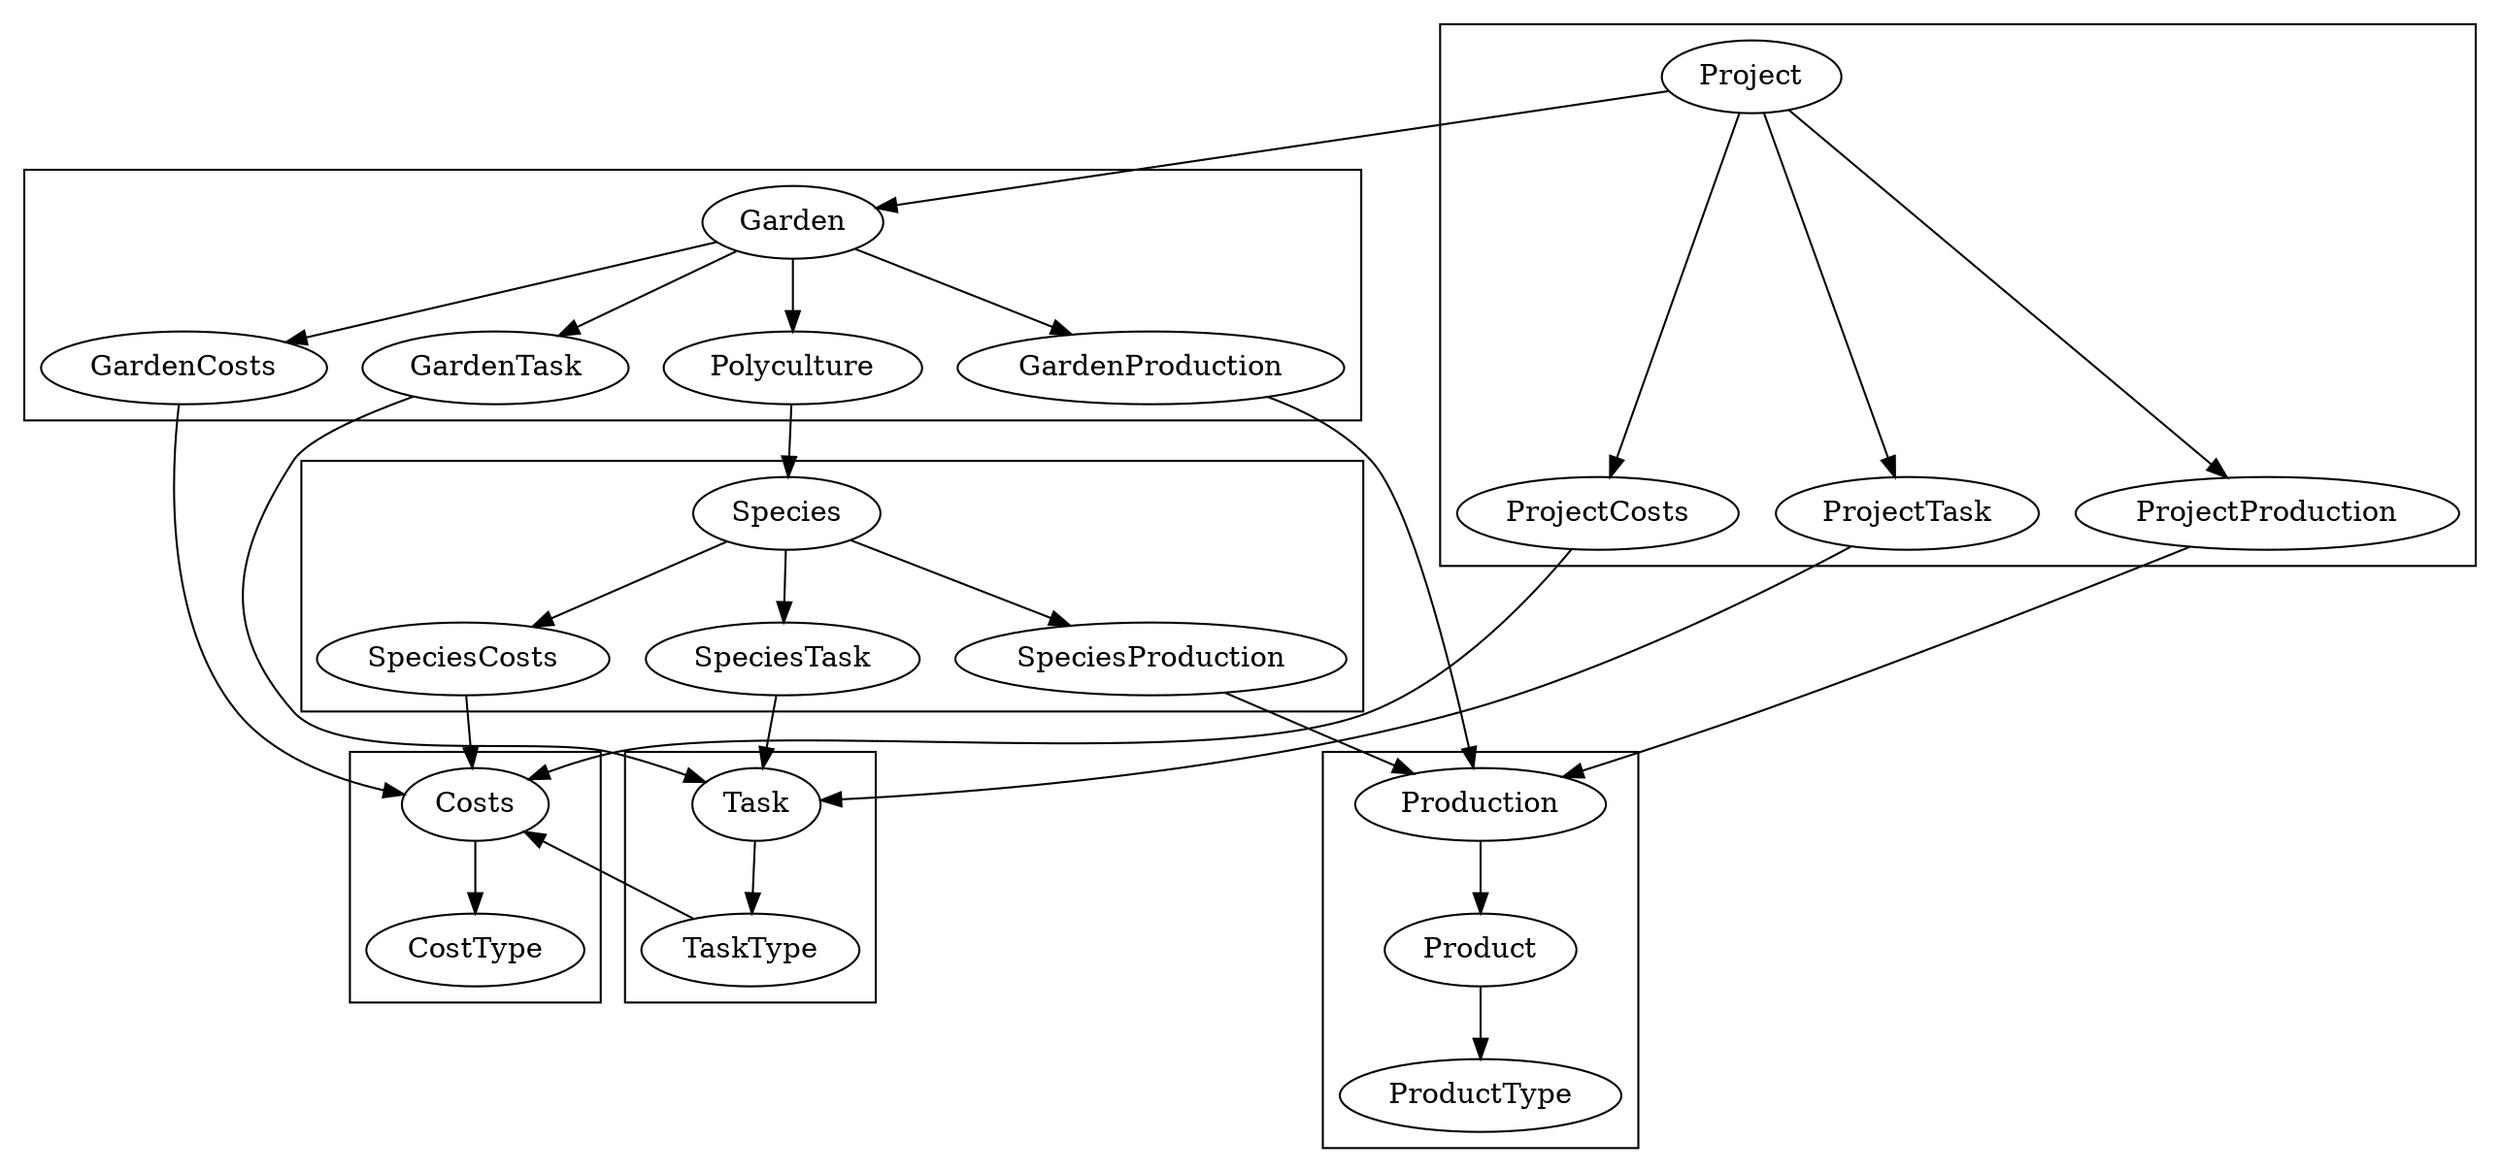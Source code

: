 digraph {
    newrank=true;

    Project -> Garden;

    Product -> ProductType;

    Task -> TaskType;

    Polyculture -> Species;
    Garden -> Polyculture;

    Species -> SpeciesProduction -> Production;
    Species -> SpeciesTask -> Task;
    Species -> SpeciesCosts -> Costs;

    Project -> ProjectTask -> Task;
    Project -> ProjectCosts -> Costs;
    Project -> ProjectProduction -> Production;

    Garden -> GardenProduction -> Production;
    Garden -> GardenCosts -> Costs;
    Garden -> GardenTask -> Task;

    Production -> Product;

    Costs -> CostType;
    TaskType -> Costs;

    subgraph cluster_0 {
        Production; Product; ProductType;
    }

    subgraph cluster_1 {
        Task; TaskType;
    }

    subgraph cluster_3 {
    }

    subgraph cluster_4 {
        Project; ProjectTask; ProjectCosts; ProjectProduction;
    }

    subgraph cluster_5 {
        Costs; CostType;
    }

    subgraph cluster_6 {
        Garden; Polyculture; GardenTask; GardenCosts; GardenProduction;
    }

    subgraph cluster_7 {
        Species; SpeciesTask; SpeciesCosts; SpeciesProduction;
    }

    { rank=same; Production; Task; Costs; }

    { rank=same; ProjectTask; ProjectCosts; ProjectProduction; }

    { rank=same; GardenTask; GardenCosts; GardenProduction; }
}

